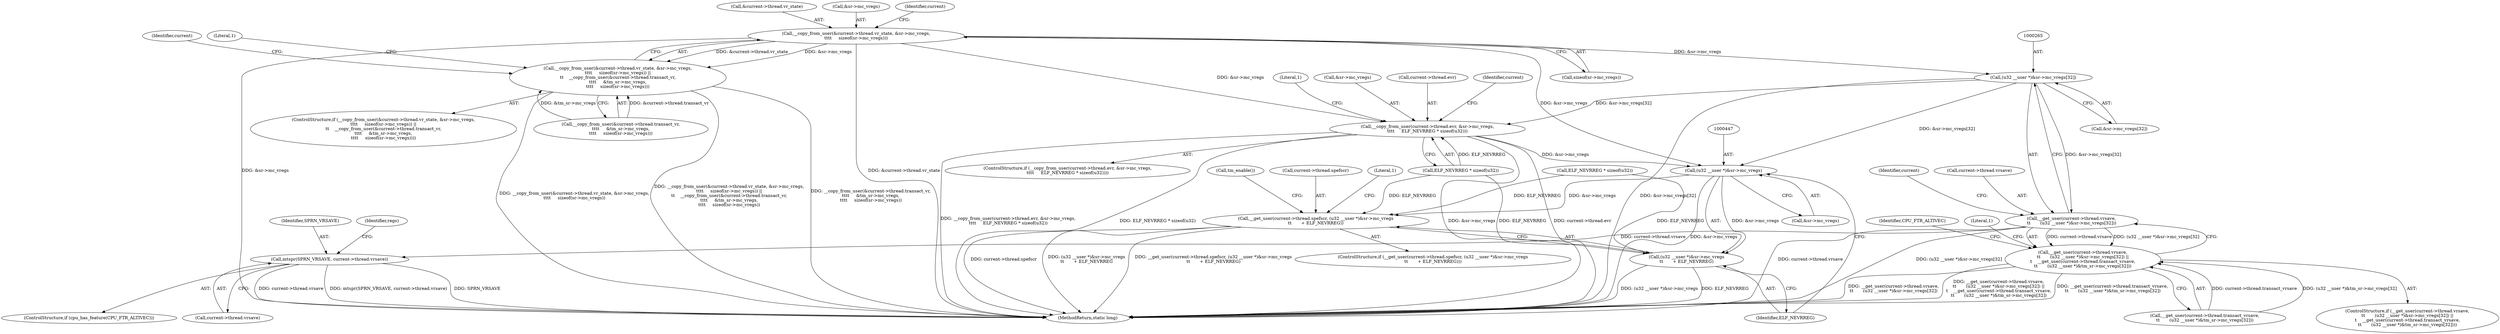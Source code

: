 digraph "0_linux_d2b9d2a5ad5ef04ff978c9923d19730cb05efd55@API" {
"1000192" [label="(Call,__copy_from_user(&current->thread.vr_state, &sr->mc_vregs,\n\t\t\t\t     sizeof(sr->mc_vregs)))"];
"1000191" [label="(Call,__copy_from_user(&current->thread.vr_state, &sr->mc_vregs,\n\t\t\t\t     sizeof(sr->mc_vregs)) ||\n\t\t    __copy_from_user(&current->thread.transact_vr,\n\t\t\t\t     &tm_sr->mc_vregs,\n\t\t\t\t     sizeof(sr->mc_vregs)))"];
"1000264" [label="(Call,(u32 __user *)&sr->mc_vregs[32])"];
"1000258" [label="(Call,__get_user(current->thread.vrsave,\n\t\t       (u32 __user *)&sr->mc_vregs[32]))"];
"1000257" [label="(Call,__get_user(current->thread.vrsave,\n\t\t       (u32 __user *)&sr->mc_vregs[32]) ||\n\t    __get_user(current->thread.transact_vrsave,\n\t\t       (u32 __user *)&tm_sr->mc_vregs[32]))"];
"1000291" [label="(Call,mtspr(SPRN_VRSAVE, current->thread.vrsave))"];
"1000404" [label="(Call,__copy_from_user(current->thread.evr, &sr->mc_vregs,\n\t\t\t\t     ELF_NEVRREG * sizeof(u32)))"];
"1000446" [label="(Call,(u32 __user *)&sr->mc_vregs)"];
"1000439" [label="(Call,__get_user(current->thread.spefscr, (u32 __user *)&sr->mc_vregs\n\t\t       + ELF_NEVRREG))"];
"1000445" [label="(Call,(u32 __user *)&sr->mc_vregs\n\t\t       + ELF_NEVRREG)"];
"1000290" [label="(Identifier,CPU_FTR_ALTIVEC)"];
"1000439" [label="(Call,__get_user(current->thread.spefscr, (u32 __user *)&sr->mc_vregs\n\t\t       + ELF_NEVRREG))"];
"1000256" [label="(ControlStructure,if (__get_user(current->thread.vrsave,\n\t\t       (u32 __user *)&sr->mc_vregs[32]) ||\n\t    __get_user(current->thread.transact_vrsave,\n\t\t       (u32 __user *)&tm_sr->mc_vregs[32])))"];
"1000446" [label="(Call,(u32 __user *)&sr->mc_vregs)"];
"1000438" [label="(ControlStructure,if (__get_user(current->thread.spefscr, (u32 __user *)&sr->mc_vregs\n\t\t       + ELF_NEVRREG)))"];
"1000203" [label="(Call,sizeof(sr->mc_vregs))"];
"1000192" [label="(Call,__copy_from_user(&current->thread.vr_state, &sr->mc_vregs,\n\t\t\t\t     sizeof(sr->mc_vregs)))"];
"1000300" [label="(Identifier,regs)"];
"1000414" [label="(Call,ELF_NEVRREG * sizeof(u32))"];
"1000455" [label="(Call,tm_enable())"];
"1000193" [label="(Call,&current->thread.vr_state)"];
"1000440" [label="(Call,current->thread.spefscr)"];
"1000287" [label="(Literal,1)"];
"1000257" [label="(Call,__get_user(current->thread.vrsave,\n\t\t       (u32 __user *)&sr->mc_vregs[32]) ||\n\t    __get_user(current->thread.transact_vrsave,\n\t\t       (u32 __user *)&tm_sr->mc_vregs[32]))"];
"1000419" [label="(Literal,1)"];
"1000258" [label="(Call,__get_user(current->thread.vrsave,\n\t\t       (u32 __user *)&sr->mc_vregs[32]))"];
"1000199" [label="(Call,&sr->mc_vregs)"];
"1000445" [label="(Call,(u32 __user *)&sr->mc_vregs\n\t\t       + ELF_NEVRREG)"];
"1000434" [label="(Call,ELF_NEVRREG * sizeof(u32))"];
"1000275" [label="(Identifier,current)"];
"1000288" [label="(ControlStructure,if (cpu_has_feature(CPU_FTR_ALTIVEC)))"];
"1000261" [label="(Identifier,current)"];
"1000293" [label="(Call,current->thread.vrsave)"];
"1000190" [label="(ControlStructure,if (__copy_from_user(&current->thread.vr_state, &sr->mc_vregs,\n\t\t\t\t     sizeof(sr->mc_vregs)) ||\n\t\t    __copy_from_user(&current->thread.transact_vr,\n\t\t\t\t     &tm_sr->mc_vregs,\n\t\t\t\t     sizeof(sr->mc_vregs))))"];
"1000292" [label="(Identifier,SPRN_VRSAVE)"];
"1000403" [label="(ControlStructure,if (__copy_from_user(current->thread.evr, &sr->mc_vregs,\n\t\t\t\t     ELF_NEVRREG * sizeof(u32))))"];
"1000410" [label="(Call,&sr->mc_vregs)"];
"1000448" [label="(Call,&sr->mc_vregs)"];
"1000405" [label="(Call,current->thread.evr)"];
"1000223" [label="(Literal,1)"];
"1000533" [label="(MethodReturn,static long)"];
"1000259" [label="(Call,current->thread.vrsave)"];
"1000454" [label="(Literal,1)"];
"1000452" [label="(Identifier,ELF_NEVRREG)"];
"1000211" [label="(Identifier,current)"];
"1000442" [label="(Identifier,current)"];
"1000191" [label="(Call,__copy_from_user(&current->thread.vr_state, &sr->mc_vregs,\n\t\t\t\t     sizeof(sr->mc_vregs)) ||\n\t\t    __copy_from_user(&current->thread.transact_vr,\n\t\t\t\t     &tm_sr->mc_vregs,\n\t\t\t\t     sizeof(sr->mc_vregs)))"];
"1000291" [label="(Call,mtspr(SPRN_VRSAVE, current->thread.vrsave))"];
"1000207" [label="(Call,__copy_from_user(&current->thread.transact_vr,\n\t\t\t\t     &tm_sr->mc_vregs,\n\t\t\t\t     sizeof(sr->mc_vregs)))"];
"1000264" [label="(Call,(u32 __user *)&sr->mc_vregs[32])"];
"1000272" [label="(Call,__get_user(current->thread.transact_vrsave,\n\t\t       (u32 __user *)&tm_sr->mc_vregs[32]))"];
"1000266" [label="(Call,&sr->mc_vregs[32])"];
"1000404" [label="(Call,__copy_from_user(current->thread.evr, &sr->mc_vregs,\n\t\t\t\t     ELF_NEVRREG * sizeof(u32)))"];
"1000192" -> "1000191"  [label="AST: "];
"1000192" -> "1000203"  [label="CFG: "];
"1000193" -> "1000192"  [label="AST: "];
"1000199" -> "1000192"  [label="AST: "];
"1000203" -> "1000192"  [label="AST: "];
"1000211" -> "1000192"  [label="CFG: "];
"1000191" -> "1000192"  [label="CFG: "];
"1000192" -> "1000533"  [label="DDG: &sr->mc_vregs"];
"1000192" -> "1000533"  [label="DDG: &current->thread.vr_state"];
"1000192" -> "1000191"  [label="DDG: &current->thread.vr_state"];
"1000192" -> "1000191"  [label="DDG: &sr->mc_vregs"];
"1000192" -> "1000264"  [label="DDG: &sr->mc_vregs"];
"1000192" -> "1000404"  [label="DDG: &sr->mc_vregs"];
"1000192" -> "1000446"  [label="DDG: &sr->mc_vregs"];
"1000191" -> "1000190"  [label="AST: "];
"1000191" -> "1000207"  [label="CFG: "];
"1000207" -> "1000191"  [label="AST: "];
"1000223" -> "1000191"  [label="CFG: "];
"1000261" -> "1000191"  [label="CFG: "];
"1000191" -> "1000533"  [label="DDG: __copy_from_user(&current->thread.vr_state, &sr->mc_vregs,\n\t\t\t\t     sizeof(sr->mc_vregs)) ||\n\t\t    __copy_from_user(&current->thread.transact_vr,\n\t\t\t\t     &tm_sr->mc_vregs,\n\t\t\t\t     sizeof(sr->mc_vregs))"];
"1000191" -> "1000533"  [label="DDG: __copy_from_user(&current->thread.transact_vr,\n\t\t\t\t     &tm_sr->mc_vregs,\n\t\t\t\t     sizeof(sr->mc_vregs))"];
"1000191" -> "1000533"  [label="DDG: __copy_from_user(&current->thread.vr_state, &sr->mc_vregs,\n\t\t\t\t     sizeof(sr->mc_vregs))"];
"1000207" -> "1000191"  [label="DDG: &current->thread.transact_vr"];
"1000207" -> "1000191"  [label="DDG: &tm_sr->mc_vregs"];
"1000264" -> "1000258"  [label="AST: "];
"1000264" -> "1000266"  [label="CFG: "];
"1000265" -> "1000264"  [label="AST: "];
"1000266" -> "1000264"  [label="AST: "];
"1000258" -> "1000264"  [label="CFG: "];
"1000264" -> "1000533"  [label="DDG: &sr->mc_vregs[32]"];
"1000264" -> "1000258"  [label="DDG: &sr->mc_vregs[32]"];
"1000264" -> "1000404"  [label="DDG: &sr->mc_vregs[32]"];
"1000264" -> "1000446"  [label="DDG: &sr->mc_vregs[32]"];
"1000258" -> "1000257"  [label="AST: "];
"1000259" -> "1000258"  [label="AST: "];
"1000275" -> "1000258"  [label="CFG: "];
"1000257" -> "1000258"  [label="CFG: "];
"1000258" -> "1000533"  [label="DDG: current->thread.vrsave"];
"1000258" -> "1000533"  [label="DDG: (u32 __user *)&sr->mc_vregs[32]"];
"1000258" -> "1000257"  [label="DDG: current->thread.vrsave"];
"1000258" -> "1000257"  [label="DDG: (u32 __user *)&sr->mc_vregs[32]"];
"1000258" -> "1000291"  [label="DDG: current->thread.vrsave"];
"1000257" -> "1000256"  [label="AST: "];
"1000257" -> "1000272"  [label="CFG: "];
"1000272" -> "1000257"  [label="AST: "];
"1000287" -> "1000257"  [label="CFG: "];
"1000290" -> "1000257"  [label="CFG: "];
"1000257" -> "1000533"  [label="DDG: __get_user(current->thread.vrsave,\n\t\t       (u32 __user *)&sr->mc_vregs[32])"];
"1000257" -> "1000533"  [label="DDG: __get_user(current->thread.vrsave,\n\t\t       (u32 __user *)&sr->mc_vregs[32]) ||\n\t    __get_user(current->thread.transact_vrsave,\n\t\t       (u32 __user *)&tm_sr->mc_vregs[32])"];
"1000257" -> "1000533"  [label="DDG: __get_user(current->thread.transact_vrsave,\n\t\t       (u32 __user *)&tm_sr->mc_vregs[32])"];
"1000272" -> "1000257"  [label="DDG: current->thread.transact_vrsave"];
"1000272" -> "1000257"  [label="DDG: (u32 __user *)&tm_sr->mc_vregs[32]"];
"1000291" -> "1000288"  [label="AST: "];
"1000291" -> "1000293"  [label="CFG: "];
"1000292" -> "1000291"  [label="AST: "];
"1000293" -> "1000291"  [label="AST: "];
"1000300" -> "1000291"  [label="CFG: "];
"1000291" -> "1000533"  [label="DDG: mtspr(SPRN_VRSAVE, current->thread.vrsave)"];
"1000291" -> "1000533"  [label="DDG: SPRN_VRSAVE"];
"1000291" -> "1000533"  [label="DDG: current->thread.vrsave"];
"1000404" -> "1000403"  [label="AST: "];
"1000404" -> "1000414"  [label="CFG: "];
"1000405" -> "1000404"  [label="AST: "];
"1000410" -> "1000404"  [label="AST: "];
"1000414" -> "1000404"  [label="AST: "];
"1000419" -> "1000404"  [label="CFG: "];
"1000442" -> "1000404"  [label="CFG: "];
"1000404" -> "1000533"  [label="DDG: current->thread.evr"];
"1000404" -> "1000533"  [label="DDG: __copy_from_user(current->thread.evr, &sr->mc_vregs,\n\t\t\t\t     ELF_NEVRREG * sizeof(u32))"];
"1000404" -> "1000533"  [label="DDG: ELF_NEVRREG * sizeof(u32)"];
"1000404" -> "1000533"  [label="DDG: &sr->mc_vregs"];
"1000414" -> "1000404"  [label="DDG: ELF_NEVRREG"];
"1000404" -> "1000446"  [label="DDG: &sr->mc_vregs"];
"1000446" -> "1000445"  [label="AST: "];
"1000446" -> "1000448"  [label="CFG: "];
"1000447" -> "1000446"  [label="AST: "];
"1000448" -> "1000446"  [label="AST: "];
"1000452" -> "1000446"  [label="CFG: "];
"1000446" -> "1000533"  [label="DDG: &sr->mc_vregs"];
"1000446" -> "1000439"  [label="DDG: &sr->mc_vregs"];
"1000446" -> "1000445"  [label="DDG: &sr->mc_vregs"];
"1000439" -> "1000438"  [label="AST: "];
"1000439" -> "1000445"  [label="CFG: "];
"1000440" -> "1000439"  [label="AST: "];
"1000445" -> "1000439"  [label="AST: "];
"1000454" -> "1000439"  [label="CFG: "];
"1000455" -> "1000439"  [label="CFG: "];
"1000439" -> "1000533"  [label="DDG: current->thread.spefscr"];
"1000439" -> "1000533"  [label="DDG: (u32 __user *)&sr->mc_vregs\n\t\t       + ELF_NEVRREG"];
"1000439" -> "1000533"  [label="DDG: __get_user(current->thread.spefscr, (u32 __user *)&sr->mc_vregs\n\t\t       + ELF_NEVRREG)"];
"1000434" -> "1000439"  [label="DDG: ELF_NEVRREG"];
"1000414" -> "1000439"  [label="DDG: ELF_NEVRREG"];
"1000445" -> "1000452"  [label="CFG: "];
"1000452" -> "1000445"  [label="AST: "];
"1000445" -> "1000533"  [label="DDG: (u32 __user *)&sr->mc_vregs"];
"1000445" -> "1000533"  [label="DDG: ELF_NEVRREG"];
"1000434" -> "1000445"  [label="DDG: ELF_NEVRREG"];
"1000414" -> "1000445"  [label="DDG: ELF_NEVRREG"];
}
